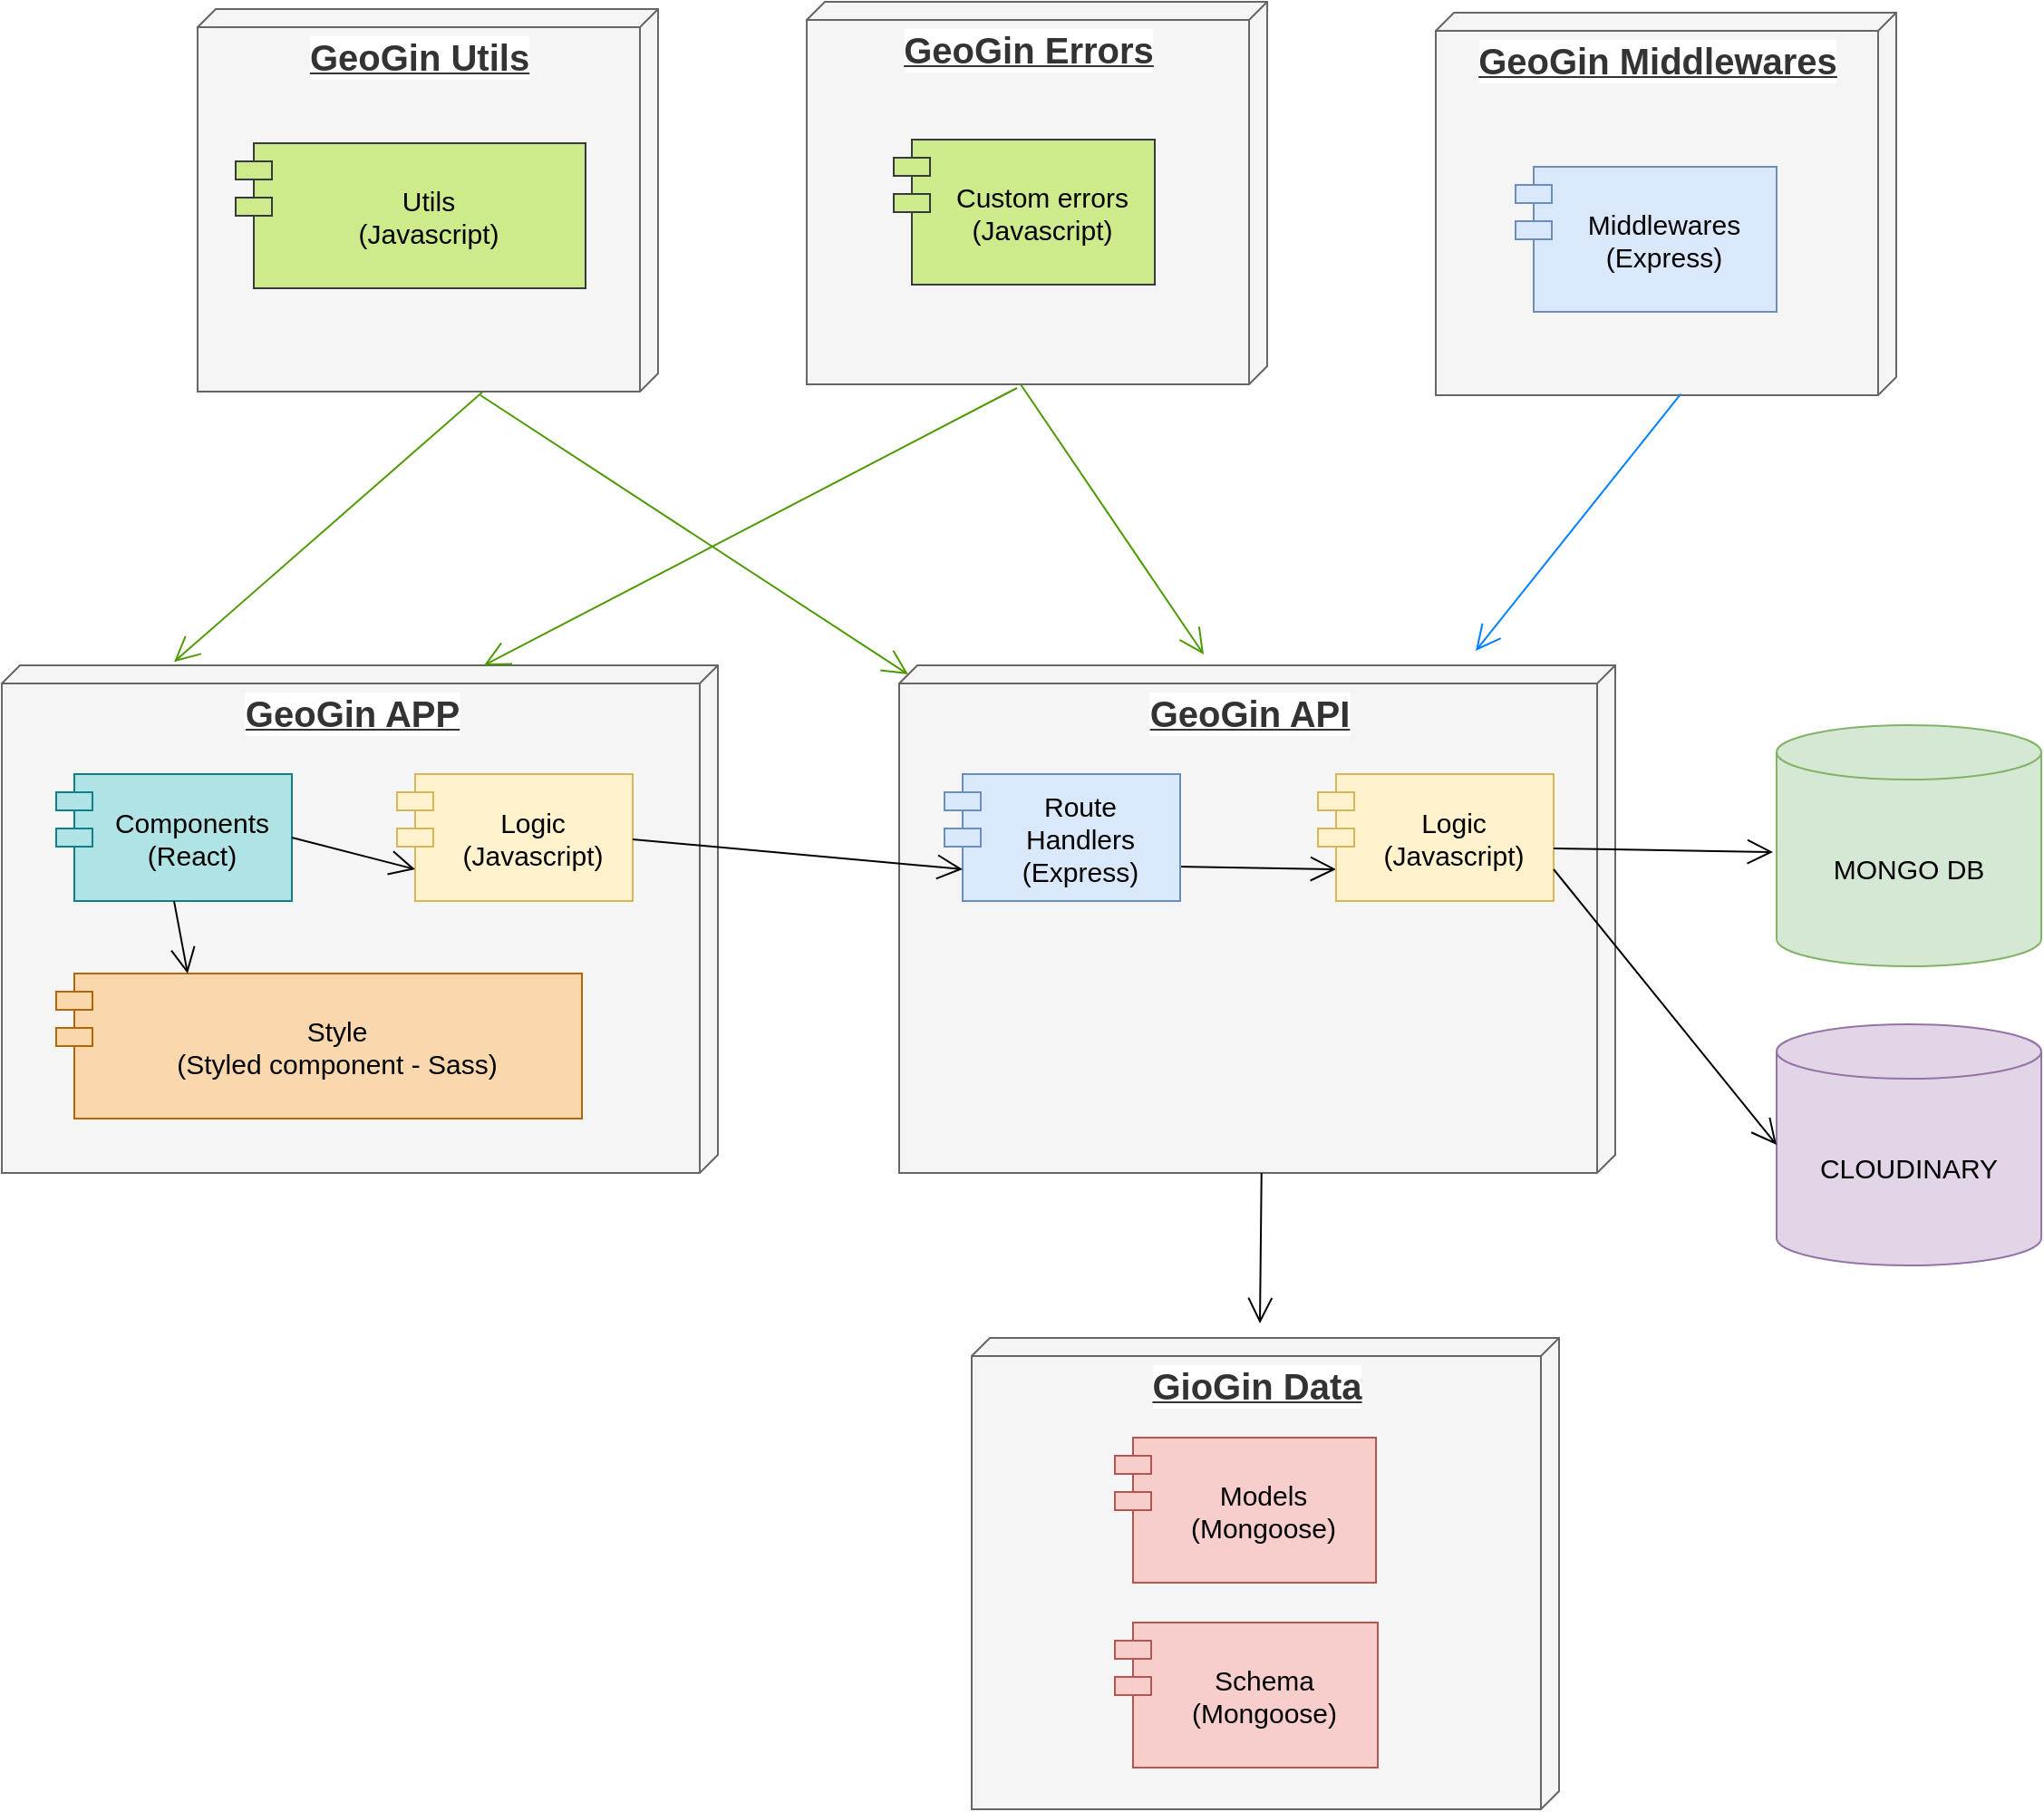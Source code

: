 <mxfile version="14.1.1" type="device"><diagram id="5N3qSdrYYRA6-JFTsVen" name="Page-1"><mxGraphModel dx="1298" dy="1345" grid="0" gridSize="10" guides="1" tooltips="1" connect="1" arrows="1" fold="1" page="0" pageScale="1" pageWidth="827" pageHeight="1169" math="0" shadow="0"><root><mxCell id="0"/><mxCell id="1" parent="0"/><mxCell id="45jZsgTrJI-WayRCaN9j-2" value="&lt;b&gt;&lt;font style=&quot;font-size: 20px&quot;&gt;GeoGin APP&lt;/font&gt;&lt;/b&gt;" style="verticalAlign=top;align=center;spacingTop=8;spacingLeft=2;spacingRight=12;shape=cube;size=10;direction=south;fontStyle=4;html=1;labelBackgroundColor=#ffffff;fillColor=#f5f5f5;strokeColor=#666666;fontColor=#333333;" vertex="1" parent="1"><mxGeometry x="20" y="60" width="395" height="280" as="geometry"/></mxCell><mxCell id="45jZsgTrJI-WayRCaN9j-5" value="Components&#10;(React)" style="shape=module;align=left;spacingLeft=20;align=center;verticalAlign=middle;fontSize=15;fillColor=#b0e3e6;strokeColor=#0e8088;" vertex="1" parent="1"><mxGeometry x="50" y="120" width="130" height="70" as="geometry"/></mxCell><mxCell id="45jZsgTrJI-WayRCaN9j-6" value="Style&#10;(Styled component - Sass)" style="shape=module;align=left;spacingLeft=20;align=center;verticalAlign=middle;fontSize=15;fillColor=#fad7ac;strokeColor=#b46504;" vertex="1" parent="1"><mxGeometry x="50" y="230" width="290" height="80" as="geometry"/></mxCell><mxCell id="45jZsgTrJI-WayRCaN9j-7" value="Logic &#10;(Javascript)" style="shape=module;align=left;spacingLeft=20;align=center;verticalAlign=middle;fontSize=15;fillColor=#fff2cc;strokeColor=#d6b656;" vertex="1" parent="1"><mxGeometry x="238" y="120" width="130" height="70" as="geometry"/></mxCell><mxCell id="45jZsgTrJI-WayRCaN9j-8" value="" style="endArrow=open;endFill=1;endSize=12;html=1;fontSize=15;exitX=0.5;exitY=1;exitDx=0;exitDy=0;entryX=0.25;entryY=0;entryDx=0;entryDy=0;" edge="1" parent="1" source="45jZsgTrJI-WayRCaN9j-5" target="45jZsgTrJI-WayRCaN9j-6"><mxGeometry width="160" relative="1" as="geometry"><mxPoint x="330" y="380" as="sourcePoint"/><mxPoint x="490" y="380" as="targetPoint"/></mxGeometry></mxCell><mxCell id="45jZsgTrJI-WayRCaN9j-9" value="" style="endArrow=open;endFill=1;endSize=12;html=1;fontSize=15;exitX=1;exitY=0.5;exitDx=0;exitDy=0;entryX=0;entryY=0.75;entryDx=10;entryDy=0;entryPerimeter=0;" edge="1" parent="1" source="45jZsgTrJI-WayRCaN9j-5" target="45jZsgTrJI-WayRCaN9j-7"><mxGeometry width="160" relative="1" as="geometry"><mxPoint x="125" y="200" as="sourcePoint"/><mxPoint x="132.5" y="240" as="targetPoint"/></mxGeometry></mxCell><mxCell id="45jZsgTrJI-WayRCaN9j-10" value="&lt;b&gt;&lt;font style=&quot;font-size: 20px&quot;&gt;GeoGin API&lt;/font&gt;&lt;/b&gt;" style="verticalAlign=top;align=center;spacingTop=8;spacingLeft=2;spacingRight=12;shape=cube;size=10;direction=south;fontStyle=4;html=1;fontColor=#333333;strokeColor=#666666;fillColor=#f5f5f5;labelBackgroundColor=#ffffff;" vertex="1" parent="1"><mxGeometry x="515" y="60" width="395" height="280" as="geometry"/></mxCell><mxCell id="45jZsgTrJI-WayRCaN9j-12" value="" style="endArrow=open;endFill=1;endSize=12;html=1;fontSize=15;entryX=0;entryY=0.75;entryDx=10;entryDy=0;entryPerimeter=0;" edge="1" parent="1" target="45jZsgTrJI-WayRCaN9j-15"><mxGeometry width="160" relative="1" as="geometry"><mxPoint x="668" y="171" as="sourcePoint"/><mxPoint x="828" y="171" as="targetPoint"/></mxGeometry></mxCell><mxCell id="45jZsgTrJI-WayRCaN9j-13" value="Route&#10;Handlers&#10;(Express)" style="shape=module;align=left;spacingLeft=20;align=center;verticalAlign=middle;fontSize=15;fillColor=#dae8fc;strokeColor=#6c8ebf;" vertex="1" parent="1"><mxGeometry x="540" y="120" width="130" height="70" as="geometry"/></mxCell><mxCell id="45jZsgTrJI-WayRCaN9j-14" value="" style="endArrow=open;endFill=1;endSize=12;html=1;fontSize=15;exitX=1;exitY=0.5;exitDx=0;exitDy=0;entryX=0;entryY=0.75;entryDx=10;entryDy=0;entryPerimeter=0;" edge="1" parent="1" target="45jZsgTrJI-WayRCaN9j-13"><mxGeometry width="160" relative="1" as="geometry"><mxPoint x="368" y="156" as="sourcePoint"/><mxPoint x="436" y="173.5" as="targetPoint"/></mxGeometry></mxCell><mxCell id="45jZsgTrJI-WayRCaN9j-15" value="Logic &#10;(Javascript)" style="shape=module;align=left;spacingLeft=20;align=center;verticalAlign=middle;fontSize=15;fillColor=#fff2cc;strokeColor=#d6b656;" vertex="1" parent="1"><mxGeometry x="746" y="120" width="130" height="70" as="geometry"/></mxCell><mxCell id="45jZsgTrJI-WayRCaN9j-16" value="&lt;b&gt;&lt;font style=&quot;font-size: 20px&quot;&gt;GioGin Data&lt;/font&gt;&lt;/b&gt;" style="verticalAlign=top;align=center;spacingTop=8;spacingLeft=2;spacingRight=12;shape=cube;size=10;direction=south;fontStyle=4;html=1;fontColor=#333333;strokeColor=#666666;fillColor=#f5f5f5;labelBackgroundColor=#ffffff;" vertex="1" parent="1"><mxGeometry x="555" y="431" width="324" height="260" as="geometry"/></mxCell><mxCell id="45jZsgTrJI-WayRCaN9j-17" value="" style="endArrow=open;endFill=1;endSize=12;html=1;fontSize=15;" edge="1" parent="1"><mxGeometry width="160" relative="1" as="geometry"><mxPoint x="876" y="161" as="sourcePoint"/><mxPoint x="997" y="163" as="targetPoint"/></mxGeometry></mxCell><mxCell id="45jZsgTrJI-WayRCaN9j-18" value="MONGO DB" style="shape=cylinder3;whiteSpace=wrap;html=1;boundedLbl=1;backgroundOutline=1;size=15;labelBackgroundColor=none;fontSize=15;fillColor=#d5e8d4;strokeColor=#82b366;" vertex="1" parent="1"><mxGeometry x="999" y="93" width="146" height="133" as="geometry"/></mxCell><mxCell id="45jZsgTrJI-WayRCaN9j-19" value="Models&#10;(Mongoose)" style="shape=module;align=left;spacingLeft=20;align=center;verticalAlign=middle;fontSize=15;fillColor=#f8cecc;strokeColor=#b85450;" vertex="1" parent="1"><mxGeometry x="634" y="486" width="144" height="80" as="geometry"/></mxCell><mxCell id="45jZsgTrJI-WayRCaN9j-20" value="Schema&#10;(Mongoose)" style="shape=module;align=left;spacingLeft=20;align=center;verticalAlign=middle;fontSize=15;fillColor=#f8cecc;strokeColor=#b85450;" vertex="1" parent="1"><mxGeometry x="634" y="588" width="145" height="80" as="geometry"/></mxCell><mxCell id="45jZsgTrJI-WayRCaN9j-21" value="" style="endArrow=open;endFill=1;endSize=12;html=1;fontSize=15;exitX=1;exitY=0.494;exitDx=0;exitDy=0;exitPerimeter=0;" edge="1" parent="1" source="45jZsgTrJI-WayRCaN9j-10"><mxGeometry width="160" relative="1" as="geometry"><mxPoint x="708" y="362" as="sourcePoint"/><mxPoint x="714" y="423" as="targetPoint"/></mxGeometry></mxCell><mxCell id="45jZsgTrJI-WayRCaN9j-22" value="&lt;b&gt;&lt;font style=&quot;font-size: 20px&quot;&gt;GeoGin Middlewares&lt;/font&gt;&lt;/b&gt;" style="verticalAlign=top;align=center;spacingTop=8;spacingLeft=2;spacingRight=12;shape=cube;size=10;direction=south;fontStyle=4;html=1;fontColor=#333333;strokeColor=#666666;fillColor=#f5f5f5;labelBackgroundColor=#ffffff;" vertex="1" parent="1"><mxGeometry x="811" y="-300" width="254" height="211" as="geometry"/></mxCell><mxCell id="45jZsgTrJI-WayRCaN9j-23" value="Middlewares &#10;(Express)" style="shape=module;align=left;spacingLeft=20;align=center;verticalAlign=middle;fontSize=15;fillColor=#dae8fc;strokeColor=#6c8ebf;" vertex="1" parent="1"><mxGeometry x="855" y="-215" width="144" height="80" as="geometry"/></mxCell><mxCell id="45jZsgTrJI-WayRCaN9j-24" value="" style="endArrow=open;endFill=1;endSize=12;html=1;fontSize=15;exitX=0.997;exitY=0.468;exitDx=0;exitDy=0;exitPerimeter=0;strokeColor=#007FFF;" edge="1" parent="1" source="45jZsgTrJI-WayRCaN9j-22"><mxGeometry width="160" relative="1" as="geometry"><mxPoint x="731.87" y="-31" as="sourcePoint"/><mxPoint x="833" y="52" as="targetPoint"/></mxGeometry></mxCell><mxCell id="45jZsgTrJI-WayRCaN9j-26" value="&lt;b&gt;&lt;font style=&quot;font-size: 20px&quot;&gt;GeoGin Errors&lt;/font&gt;&lt;/b&gt;" style="verticalAlign=top;align=center;spacingTop=8;spacingLeft=2;spacingRight=12;shape=cube;size=10;direction=south;fontStyle=4;html=1;fontColor=#333333;strokeColor=#666666;fillColor=#f5f5f5;labelBackgroundColor=#ffffff;" vertex="1" parent="1"><mxGeometry x="464" y="-306" width="254" height="211" as="geometry"/></mxCell><mxCell id="45jZsgTrJI-WayRCaN9j-27" value="Custom errors &#10;(Javascript)" style="shape=module;align=left;spacingLeft=20;align=center;verticalAlign=middle;fontSize=15;fillColor=#cdeb8b;strokeColor=#36393d;" vertex="1" parent="1"><mxGeometry x="512" y="-230" width="144" height="80" as="geometry"/></mxCell><mxCell id="45jZsgTrJI-WayRCaN9j-28" value="" style="endArrow=open;endFill=1;endSize=12;html=1;fontSize=15;strokeColor=#4D9900;fillColor=#cdeb8b;" edge="1" parent="1"><mxGeometry width="160" relative="1" as="geometry"><mxPoint x="580" y="-93" as="sourcePoint"/><mxPoint x="286" y="60" as="targetPoint"/></mxGeometry></mxCell><mxCell id="45jZsgTrJI-WayRCaN9j-29" value="" style="endArrow=open;endFill=1;endSize=12;html=1;fontSize=15;strokeColor=#4D9900;fillColor=#cdeb8b;" edge="1" parent="1"><mxGeometry width="160" relative="1" as="geometry"><mxPoint x="582" y="-95" as="sourcePoint"/><mxPoint x="683" y="54" as="targetPoint"/></mxGeometry></mxCell><mxCell id="45jZsgTrJI-WayRCaN9j-30" value="&lt;b&gt;&lt;font style=&quot;font-size: 20px&quot;&gt;GeoGin Utils&lt;br&gt;&lt;/font&gt;&lt;/b&gt;" style="verticalAlign=top;align=center;spacingTop=8;spacingLeft=2;spacingRight=12;shape=cube;size=10;direction=south;fontStyle=4;html=1;fontColor=#333333;strokeColor=#666666;fillColor=#f5f5f5;labelBackgroundColor=#ffffff;" vertex="1" parent="1"><mxGeometry x="128" y="-302" width="254" height="211" as="geometry"/></mxCell><mxCell id="45jZsgTrJI-WayRCaN9j-31" value="Utils&#10;(Javascript)" style="shape=module;align=left;spacingLeft=20;align=center;verticalAlign=middle;fontSize=15;fillColor=#cdeb8b;strokeColor=#36393d;" vertex="1" parent="1"><mxGeometry x="149" y="-228" width="193" height="80" as="geometry"/></mxCell><mxCell id="45jZsgTrJI-WayRCaN9j-33" value="" style="endArrow=open;endFill=1;endSize=12;html=1;fontSize=15;exitX=0.997;exitY=0.468;exitDx=0;exitDy=0;exitPerimeter=0;entryX=0;entryY=0;entryDx=5;entryDy=390;entryPerimeter=0;strokeColor=#4D9900;fillColor=#cdeb8b;" edge="1" parent="1" target="45jZsgTrJI-WayRCaN9j-10"><mxGeometry width="160" relative="1" as="geometry"><mxPoint x="283.998" y="-89.003" as="sourcePoint"/><mxPoint x="384.87" y="60" as="targetPoint"/></mxGeometry></mxCell><mxCell id="45jZsgTrJI-WayRCaN9j-34" value="" style="endArrow=open;endFill=1;endSize=12;html=1;fontSize=15;exitX=1.002;exitY=0.382;exitDx=0;exitDy=0;exitPerimeter=0;fillColor=#cdeb8b;strokeColor=#4D9900;" edge="1" parent="1" source="45jZsgTrJI-WayRCaN9j-30"><mxGeometry width="160" relative="1" as="geometry"><mxPoint x="407.046" y="-95.001" as="sourcePoint"/><mxPoint x="115" y="58.1" as="targetPoint"/></mxGeometry></mxCell><mxCell id="45jZsgTrJI-WayRCaN9j-35" value="CLOUDINARY" style="shape=cylinder3;whiteSpace=wrap;html=1;boundedLbl=1;backgroundOutline=1;size=15;labelBackgroundColor=none;fontSize=15;fillColor=#e1d5e7;strokeColor=#9673a6;" vertex="1" parent="1"><mxGeometry x="999" y="258" width="146" height="133" as="geometry"/></mxCell><mxCell id="45jZsgTrJI-WayRCaN9j-36" value="" style="endArrow=open;endFill=1;endSize=12;html=1;fontSize=15;entryX=0;entryY=0.5;entryDx=0;entryDy=0;entryPerimeter=0;exitX=1;exitY=0.75;exitDx=0;exitDy=0;" edge="1" parent="1" source="45jZsgTrJI-WayRCaN9j-15" target="45jZsgTrJI-WayRCaN9j-35"><mxGeometry width="160" relative="1" as="geometry"><mxPoint x="886" y="171" as="sourcePoint"/><mxPoint x="1007" y="173" as="targetPoint"/></mxGeometry></mxCell></root></mxGraphModel></diagram></mxfile>